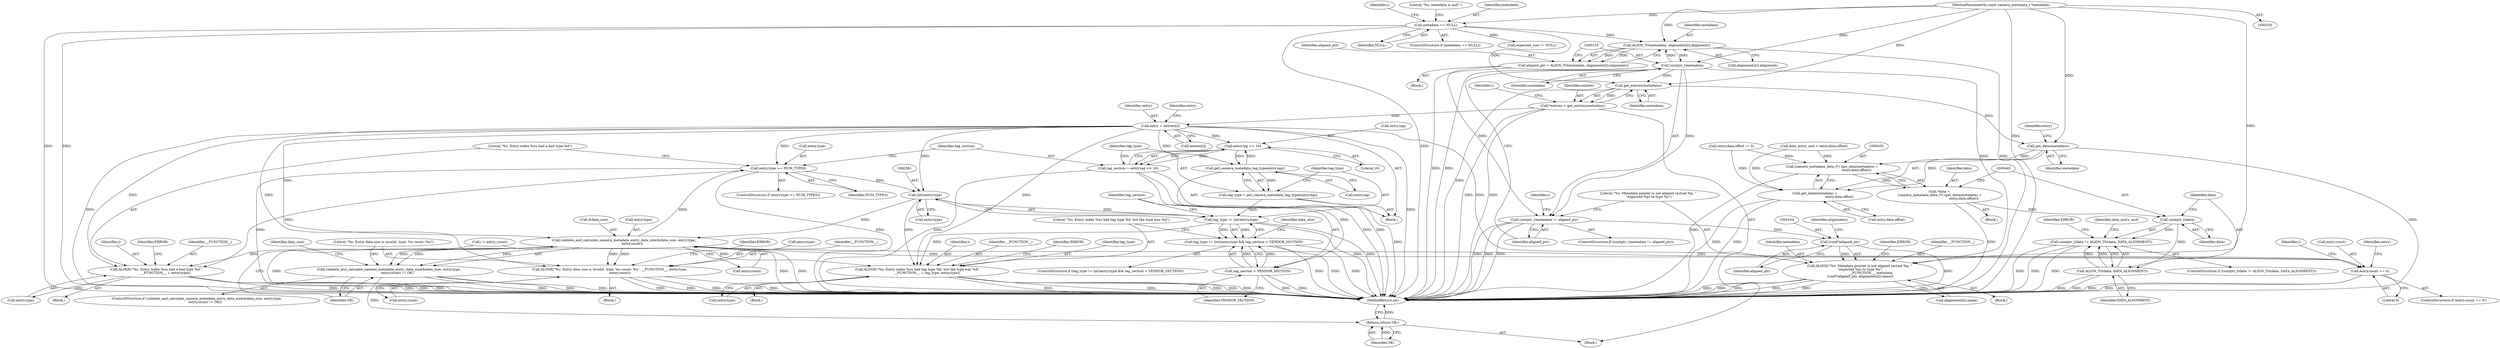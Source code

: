 digraph "0_Android_8e7a2b4d13bff03973dbad2bfb88a04296140433_0@array" {
"1000145" [label="(Call,ALIGN_TO(metadata, alignments[i].alignment))"];
"1000154" [label="(Call,(uintptr_t)metadata)"];
"1000145" [label="(Call,ALIGN_TO(metadata, alignments[i].alignment))"];
"1000110" [label="(Call,metadata == NULL)"];
"1000106" [label="(MethodParameterIn,const camera_metadata_t *metadata)"];
"1000143" [label="(Call,aligned_ptr = ALIGN_TO(metadata, alignments[i].alignment))"];
"1000153" [label="(Call,(uintptr_t)metadata != aligned_ptr)"];
"1000163" [label="(Call,(void*)aligned_ptr)"];
"1000159" [label="(Call,ALOGE(\"%s: Metadata pointer is not aligned (actual %p, \"\n \"expected %p) to type %s\",\n                      __FUNCTION__, metadata,\n (void*)aligned_ptr, alignments[i].name))"];
"1000300" [label="(Call,get_entries(metadata))"];
"1000298" [label="(Call,*entries = get_entries(metadata))"];
"1000340" [label="(Call,entry = entries[i])"];
"1000346" [label="(Call,entry.type >= NUM_TYPES)"];
"1000352" [label="(Call,ALOGE(\"%s: Entry index %zu had a bad type %d\",\n                  __FUNCTION__, i, entry.type))"];
"1000380" [label="(Call,(int)entry.type)"];
"1000378" [label="(Call,tag_type != (int)entry.type)"];
"1000377" [label="(Call,tag_type != (int)entry.type && tag_section < VENDOR_SECTION)"];
"1000389" [label="(Call,ALOGE(\"%s: Entry index %zu had tag type %d, but the type was %d\",\n                  __FUNCTION__, i, tag_type, entry.type))"];
"1000402" [label="(Call,validate_and_calculate_camera_metadata_entry_data_size(&data_size, entry.type,\n                entry.count))"];
"1000401" [label="(Call,validate_and_calculate_camera_metadata_entry_data_size(&data_size, entry.type,\n                entry.count) != OK)"];
"1000499" [label="(Return,return OK;)"];
"1000413" [label="(Call,ALOGE(\"%s: Entry data size is invalid. type: %u count: %u\", __FUNCTION__, entry.type,\n                    entry.count))"];
"1000482" [label="(Call,entry.count == 0)"];
"1000364" [label="(Call,entry.tag >> 16)"];
"1000362" [label="(Call,tag_section = entry.tag >> 16)"];
"1000385" [label="(Call,tag_section < VENDOR_SECTION)"];
"1000372" [label="(Call,get_camera_metadata_tag_type(entry.tag))"];
"1000370" [label="(Call,tag_type = get_camera_metadata_tag_type(entry.tag))"];
"1000435" [label="(Call,get_data(metadata))"];
"1000432" [label="(Call,(camera_metadata_data_t*) (get_data(metadata) +\n                                               entry.data.offset))"];
"1000430" [label="(Call,*data =\n (camera_metadata_data_t*) (get_data(metadata) +\n                                               entry.data.offset))"];
"1000444" [label="(Call,(uintptr_t)data)"];
"1000443" [label="(Call,(uintptr_t)data != ALIGN_TO(data, DATA_ALIGNMENT))"];
"1000447" [label="(Call,ALIGN_TO(data, DATA_ALIGNMENT))"];
"1000434" [label="(Call,get_data(metadata) +\n                                               entry.data.offset)"];
"1000385" [label="(Call,tag_section < VENDOR_SECTION)"];
"1000486" [label="(Literal,0)"];
"1000128" [label="(Identifier,i)"];
"1000311" [label="(Identifier,i)"];
"1000362" [label="(Call,tag_section = entry.tag >> 16)"];
"1000386" [label="(Identifier,tag_section)"];
"1000373" [label="(Call,entry.tag)"];
"1000301" [label="(Identifier,metadata)"];
"1000380" [label="(Call,(int)entry.type)"];
"1000141" [label="(Block,)"];
"1000156" [label="(Identifier,metadata)"];
"1000390" [label="(Literal,\"%s: Entry index %zu had tag type %d, but the type was %d\")"];
"1000346" [label="(Call,entry.type >= NUM_TYPES)"];
"1000404" [label="(Identifier,data_size)"];
"1000146" [label="(Identifier,metadata)"];
"1000402" [label="(Call,validate_and_calculate_camera_metadata_entry_data_size(&data_size, entry.type,\n                entry.count))"];
"1000162" [label="(Identifier,metadata)"];
"1000426" [label="(Identifier,data_size)"];
"1000154" [label="(Call,(uintptr_t)metadata)"];
"1000115" [label="(Literal,\"%s: metadata is null!\")"];
"1000145" [label="(Call,ALIGN_TO(metadata, alignments[i].alignment))"];
"1000447" [label="(Call,ALIGN_TO(data, DATA_ALIGNMENT))"];
"1000356" [label="(Call,entry.type)"];
"1000431" [label="(Identifier,data)"];
"1000379" [label="(Identifier,tag_type)"];
"1000352" [label="(Call,ALOGE(\"%s: Entry index %zu had a bad type %d\",\n                  __FUNCTION__, i, entry.type))"];
"1000144" [label="(Identifier,aligned_ptr)"];
"1000401" [label="(Call,validate_and_calculate_camera_metadata_entry_data_size(&data_size, entry.type,\n                entry.count) != OK)"];
"1000446" [label="(Identifier,data)"];
"1000143" [label="(Call,aligned_ptr = ALIGN_TO(metadata, alignments[i].alignment))"];
"1000398" [label="(Identifier,ERROR)"];
"1000371" [label="(Identifier,tag_type)"];
"1000483" [label="(Call,entry.count)"];
"1000109" [label="(ControlStructure,if (metadata == NULL))"];
"1000414" [label="(Literal,\"%s: Entry data size is invalid. type: %u count: %u\")"];
"1000443" [label="(Call,(uintptr_t)data != ALIGN_TO(data, DATA_ALIGNMENT))"];
"1000340" [label="(Call,entry = entries[i])"];
"1000432" [label="(Call,(camera_metadata_data_t*) (get_data(metadata) +\n                                               entry.data.offset))"];
"1000161" [label="(Identifier,__FUNCTION__)"];
"1000160" [label="(Literal,\"%s: Metadata pointer is not aligned (actual %p, \"\n \"expected %p) to type %s\")"];
"1000492" [label="(Identifier,entry)"];
"1000452" [label="(Identifier,ERROR)"];
"1000341" [label="(Identifier,entry)"];
"1000489" [label="(Call,entry.data.offset != 0)"];
"1000168" [label="(Identifier,alignments)"];
"1000423" [label="(Identifier,ERROR)"];
"1000428" [label="(Block,)"];
"1000400" [label="(ControlStructure,if (validate_and_calculate_camera_metadata_entry_data_size(&data_size, entry.type,\n                entry.count) != OK))"];
"1000365" [label="(Call,entry.tag)"];
"1000405" [label="(Call,entry.type)"];
"1000378" [label="(Call,tag_type != (int)entry.type)"];
"1000351" [label="(Block,)"];
"1000436" [label="(Identifier,metadata)"];
"1000348" [label="(Identifier,entry)"];
"1000444" [label="(Call,(uintptr_t)data)"];
"1000482" [label="(Call,entry.count == 0)"];
"1000387" [label="(Identifier,VENDOR_SECTION)"];
"1000175" [label="(Call,expected_size != NULL)"];
"1000370" [label="(Call,tag_type = get_camera_metadata_tag_type(entry.tag))"];
"1000437" [label="(Call,entry.data.offset)"];
"1000345" [label="(ControlStructure,if (entry.type >= NUM_TYPES))"];
"1000360" [label="(Identifier,ERROR)"];
"1000372" [label="(Call,get_camera_metadata_tag_type(entry.tag))"];
"1000448" [label="(Identifier,data)"];
"1000157" [label="(Identifier,aligned_ptr)"];
"1000111" [label="(Identifier,metadata)"];
"1000110" [label="(Call,metadata == NULL)"];
"1000305" [label="(Identifier,i)"];
"1000465" [label="(Call,data_entry_end < entry.data.offset)"];
"1000449" [label="(Identifier,DATA_ALIGNMENT)"];
"1000147" [label="(Call,alignments[i].alignment)"];
"1000108" [label="(Block,)"];
"1000354" [label="(Identifier,__FUNCTION__)"];
"1000393" [label="(Identifier,tag_type)"];
"1000299" [label="(Identifier,entries)"];
"1000376" [label="(ControlStructure,if (tag_type != (int)entry.type && tag_section < VENDOR_SECTION))"];
"1000153" [label="(Call,(uintptr_t)metadata != aligned_ptr)"];
"1000300" [label="(Call,get_entries(metadata))"];
"1000106" [label="(MethodParameterIn,const camera_metadata_t *metadata)"];
"1000347" [label="(Call,entry.type)"];
"1000368" [label="(Literal,16)"];
"1000408" [label="(Call,entry.count)"];
"1000152" [label="(ControlStructure,if ((uintptr_t)metadata != aligned_ptr))"];
"1000394" [label="(Call,entry.type)"];
"1000158" [label="(Block,)"];
"1000403" [label="(Call,&data_size)"];
"1000389" [label="(Call,ALOGE(\"%s: Entry index %zu had tag type %d, but the type was %d\",\n                  __FUNCTION__, i, tag_type, entry.type))"];
"1000342" [label="(Call,entries[i])"];
"1000392" [label="(Identifier,i)"];
"1000364" [label="(Call,entry.tag >> 16)"];
"1000481" [label="(ControlStructure,if (entry.count == 0))"];
"1000439" [label="(Identifier,entry)"];
"1000166" [label="(Call,alignments[i].name)"];
"1000388" [label="(Block,)"];
"1000307" [label="(Call,i < entry_count)"];
"1000382" [label="(Call,entry.type)"];
"1000413" [label="(Call,ALOGE(\"%s: Entry data size is invalid. type: %u count: %u\", __FUNCTION__, entry.type,\n                    entry.count))"];
"1000355" [label="(Identifier,i)"];
"1000500" [label="(Identifier,OK)"];
"1000411" [label="(Identifier,OK)"];
"1000416" [label="(Call,entry.type)"];
"1000499" [label="(Return,return OK;)"];
"1000140" [label="(Identifier,i)"];
"1000165" [label="(Identifier,aligned_ptr)"];
"1000353" [label="(Literal,\"%s: Entry index %zu had a bad type %d\")"];
"1000298" [label="(Call,*entries = get_entries(metadata))"];
"1000312" [label="(Block,)"];
"1000391" [label="(Identifier,__FUNCTION__)"];
"1000501" [label="(MethodReturn,int)"];
"1000419" [label="(Call,entry.count)"];
"1000159" [label="(Call,ALOGE(\"%s: Metadata pointer is not aligned (actual %p, \"\n \"expected %p) to type %s\",\n                      __FUNCTION__, metadata,\n (void*)aligned_ptr, alignments[i].name))"];
"1000112" [label="(Identifier,NULL)"];
"1000377" [label="(Call,tag_type != (int)entry.type && tag_section < VENDOR_SECTION)"];
"1000163" [label="(Call,(void*)aligned_ptr)"];
"1000350" [label="(Identifier,NUM_TYPES)"];
"1000434" [label="(Call,get_data(metadata) +\n                                               entry.data.offset)"];
"1000430" [label="(Call,*data =\n (camera_metadata_data_t*) (get_data(metadata) +\n                                               entry.data.offset))"];
"1000412" [label="(Block,)"];
"1000455" [label="(Identifier,data_entry_end)"];
"1000415" [label="(Identifier,__FUNCTION__)"];
"1000172" [label="(Identifier,ERROR)"];
"1000442" [label="(ControlStructure,if ((uintptr_t)data != ALIGN_TO(data, DATA_ALIGNMENT)))"];
"1000363" [label="(Identifier,tag_section)"];
"1000435" [label="(Call,get_data(metadata))"];
"1000145" -> "1000143"  [label="AST: "];
"1000145" -> "1000147"  [label="CFG: "];
"1000146" -> "1000145"  [label="AST: "];
"1000147" -> "1000145"  [label="AST: "];
"1000143" -> "1000145"  [label="CFG: "];
"1000145" -> "1000501"  [label="DDG: "];
"1000145" -> "1000143"  [label="DDG: "];
"1000145" -> "1000143"  [label="DDG: "];
"1000154" -> "1000145"  [label="DDG: "];
"1000110" -> "1000145"  [label="DDG: "];
"1000106" -> "1000145"  [label="DDG: "];
"1000145" -> "1000154"  [label="DDG: "];
"1000154" -> "1000153"  [label="AST: "];
"1000154" -> "1000156"  [label="CFG: "];
"1000155" -> "1000154"  [label="AST: "];
"1000156" -> "1000154"  [label="AST: "];
"1000157" -> "1000154"  [label="CFG: "];
"1000154" -> "1000501"  [label="DDG: "];
"1000154" -> "1000153"  [label="DDG: "];
"1000106" -> "1000154"  [label="DDG: "];
"1000154" -> "1000159"  [label="DDG: "];
"1000154" -> "1000300"  [label="DDG: "];
"1000110" -> "1000109"  [label="AST: "];
"1000110" -> "1000112"  [label="CFG: "];
"1000111" -> "1000110"  [label="AST: "];
"1000112" -> "1000110"  [label="AST: "];
"1000115" -> "1000110"  [label="CFG: "];
"1000128" -> "1000110"  [label="CFG: "];
"1000110" -> "1000501"  [label="DDG: "];
"1000110" -> "1000501"  [label="DDG: "];
"1000110" -> "1000501"  [label="DDG: "];
"1000106" -> "1000110"  [label="DDG: "];
"1000110" -> "1000175"  [label="DDG: "];
"1000110" -> "1000300"  [label="DDG: "];
"1000106" -> "1000105"  [label="AST: "];
"1000106" -> "1000501"  [label="DDG: "];
"1000106" -> "1000159"  [label="DDG: "];
"1000106" -> "1000300"  [label="DDG: "];
"1000106" -> "1000435"  [label="DDG: "];
"1000143" -> "1000141"  [label="AST: "];
"1000144" -> "1000143"  [label="AST: "];
"1000155" -> "1000143"  [label="CFG: "];
"1000143" -> "1000501"  [label="DDG: "];
"1000143" -> "1000153"  [label="DDG: "];
"1000153" -> "1000152"  [label="AST: "];
"1000153" -> "1000157"  [label="CFG: "];
"1000157" -> "1000153"  [label="AST: "];
"1000160" -> "1000153"  [label="CFG: "];
"1000140" -> "1000153"  [label="CFG: "];
"1000153" -> "1000501"  [label="DDG: "];
"1000153" -> "1000501"  [label="DDG: "];
"1000153" -> "1000501"  [label="DDG: "];
"1000153" -> "1000163"  [label="DDG: "];
"1000163" -> "1000159"  [label="AST: "];
"1000163" -> "1000165"  [label="CFG: "];
"1000164" -> "1000163"  [label="AST: "];
"1000165" -> "1000163"  [label="AST: "];
"1000168" -> "1000163"  [label="CFG: "];
"1000163" -> "1000501"  [label="DDG: "];
"1000163" -> "1000159"  [label="DDG: "];
"1000159" -> "1000158"  [label="AST: "];
"1000159" -> "1000166"  [label="CFG: "];
"1000160" -> "1000159"  [label="AST: "];
"1000161" -> "1000159"  [label="AST: "];
"1000162" -> "1000159"  [label="AST: "];
"1000166" -> "1000159"  [label="AST: "];
"1000172" -> "1000159"  [label="CFG: "];
"1000159" -> "1000501"  [label="DDG: "];
"1000159" -> "1000501"  [label="DDG: "];
"1000159" -> "1000501"  [label="DDG: "];
"1000159" -> "1000501"  [label="DDG: "];
"1000159" -> "1000501"  [label="DDG: "];
"1000300" -> "1000298"  [label="AST: "];
"1000300" -> "1000301"  [label="CFG: "];
"1000301" -> "1000300"  [label="AST: "];
"1000298" -> "1000300"  [label="CFG: "];
"1000300" -> "1000501"  [label="DDG: "];
"1000300" -> "1000298"  [label="DDG: "];
"1000300" -> "1000435"  [label="DDG: "];
"1000298" -> "1000108"  [label="AST: "];
"1000299" -> "1000298"  [label="AST: "];
"1000305" -> "1000298"  [label="CFG: "];
"1000298" -> "1000501"  [label="DDG: "];
"1000298" -> "1000501"  [label="DDG: "];
"1000298" -> "1000340"  [label="DDG: "];
"1000340" -> "1000312"  [label="AST: "];
"1000340" -> "1000342"  [label="CFG: "];
"1000341" -> "1000340"  [label="AST: "];
"1000342" -> "1000340"  [label="AST: "];
"1000348" -> "1000340"  [label="CFG: "];
"1000340" -> "1000501"  [label="DDG: "];
"1000340" -> "1000501"  [label="DDG: "];
"1000340" -> "1000346"  [label="DDG: "];
"1000340" -> "1000352"  [label="DDG: "];
"1000340" -> "1000364"  [label="DDG: "];
"1000340" -> "1000372"  [label="DDG: "];
"1000340" -> "1000380"  [label="DDG: "];
"1000340" -> "1000389"  [label="DDG: "];
"1000340" -> "1000402"  [label="DDG: "];
"1000340" -> "1000413"  [label="DDG: "];
"1000340" -> "1000482"  [label="DDG: "];
"1000346" -> "1000345"  [label="AST: "];
"1000346" -> "1000350"  [label="CFG: "];
"1000347" -> "1000346"  [label="AST: "];
"1000350" -> "1000346"  [label="AST: "];
"1000353" -> "1000346"  [label="CFG: "];
"1000363" -> "1000346"  [label="CFG: "];
"1000346" -> "1000501"  [label="DDG: "];
"1000346" -> "1000501"  [label="DDG: "];
"1000402" -> "1000346"  [label="DDG: "];
"1000346" -> "1000352"  [label="DDG: "];
"1000346" -> "1000380"  [label="DDG: "];
"1000352" -> "1000351"  [label="AST: "];
"1000352" -> "1000356"  [label="CFG: "];
"1000353" -> "1000352"  [label="AST: "];
"1000354" -> "1000352"  [label="AST: "];
"1000355" -> "1000352"  [label="AST: "];
"1000356" -> "1000352"  [label="AST: "];
"1000360" -> "1000352"  [label="CFG: "];
"1000352" -> "1000501"  [label="DDG: "];
"1000352" -> "1000501"  [label="DDG: "];
"1000352" -> "1000501"  [label="DDG: "];
"1000352" -> "1000501"  [label="DDG: "];
"1000307" -> "1000352"  [label="DDG: "];
"1000380" -> "1000378"  [label="AST: "];
"1000380" -> "1000382"  [label="CFG: "];
"1000381" -> "1000380"  [label="AST: "];
"1000382" -> "1000380"  [label="AST: "];
"1000378" -> "1000380"  [label="CFG: "];
"1000380" -> "1000378"  [label="DDG: "];
"1000380" -> "1000389"  [label="DDG: "];
"1000380" -> "1000402"  [label="DDG: "];
"1000378" -> "1000377"  [label="AST: "];
"1000379" -> "1000378"  [label="AST: "];
"1000386" -> "1000378"  [label="CFG: "];
"1000377" -> "1000378"  [label="CFG: "];
"1000378" -> "1000501"  [label="DDG: "];
"1000378" -> "1000501"  [label="DDG: "];
"1000378" -> "1000377"  [label="DDG: "];
"1000378" -> "1000377"  [label="DDG: "];
"1000370" -> "1000378"  [label="DDG: "];
"1000378" -> "1000389"  [label="DDG: "];
"1000377" -> "1000376"  [label="AST: "];
"1000377" -> "1000385"  [label="CFG: "];
"1000385" -> "1000377"  [label="AST: "];
"1000390" -> "1000377"  [label="CFG: "];
"1000404" -> "1000377"  [label="CFG: "];
"1000377" -> "1000501"  [label="DDG: "];
"1000377" -> "1000501"  [label="DDG: "];
"1000377" -> "1000501"  [label="DDG: "];
"1000385" -> "1000377"  [label="DDG: "];
"1000385" -> "1000377"  [label="DDG: "];
"1000389" -> "1000388"  [label="AST: "];
"1000389" -> "1000394"  [label="CFG: "];
"1000390" -> "1000389"  [label="AST: "];
"1000391" -> "1000389"  [label="AST: "];
"1000392" -> "1000389"  [label="AST: "];
"1000393" -> "1000389"  [label="AST: "];
"1000394" -> "1000389"  [label="AST: "];
"1000398" -> "1000389"  [label="CFG: "];
"1000389" -> "1000501"  [label="DDG: "];
"1000389" -> "1000501"  [label="DDG: "];
"1000389" -> "1000501"  [label="DDG: "];
"1000389" -> "1000501"  [label="DDG: "];
"1000389" -> "1000501"  [label="DDG: "];
"1000307" -> "1000389"  [label="DDG: "];
"1000402" -> "1000401"  [label="AST: "];
"1000402" -> "1000408"  [label="CFG: "];
"1000403" -> "1000402"  [label="AST: "];
"1000405" -> "1000402"  [label="AST: "];
"1000408" -> "1000402"  [label="AST: "];
"1000411" -> "1000402"  [label="CFG: "];
"1000402" -> "1000501"  [label="DDG: "];
"1000402" -> "1000501"  [label="DDG: "];
"1000402" -> "1000501"  [label="DDG: "];
"1000402" -> "1000401"  [label="DDG: "];
"1000402" -> "1000401"  [label="DDG: "];
"1000402" -> "1000401"  [label="DDG: "];
"1000482" -> "1000402"  [label="DDG: "];
"1000402" -> "1000413"  [label="DDG: "];
"1000402" -> "1000413"  [label="DDG: "];
"1000402" -> "1000482"  [label="DDG: "];
"1000401" -> "1000400"  [label="AST: "];
"1000401" -> "1000411"  [label="CFG: "];
"1000411" -> "1000401"  [label="AST: "];
"1000414" -> "1000401"  [label="CFG: "];
"1000426" -> "1000401"  [label="CFG: "];
"1000401" -> "1000501"  [label="DDG: "];
"1000401" -> "1000501"  [label="DDG: "];
"1000401" -> "1000501"  [label="DDG: "];
"1000401" -> "1000499"  [label="DDG: "];
"1000499" -> "1000108"  [label="AST: "];
"1000499" -> "1000500"  [label="CFG: "];
"1000500" -> "1000499"  [label="AST: "];
"1000501" -> "1000499"  [label="CFG: "];
"1000499" -> "1000501"  [label="DDG: "];
"1000500" -> "1000499"  [label="DDG: "];
"1000413" -> "1000412"  [label="AST: "];
"1000413" -> "1000419"  [label="CFG: "];
"1000414" -> "1000413"  [label="AST: "];
"1000415" -> "1000413"  [label="AST: "];
"1000416" -> "1000413"  [label="AST: "];
"1000419" -> "1000413"  [label="AST: "];
"1000423" -> "1000413"  [label="CFG: "];
"1000413" -> "1000501"  [label="DDG: "];
"1000413" -> "1000501"  [label="DDG: "];
"1000413" -> "1000501"  [label="DDG: "];
"1000413" -> "1000501"  [label="DDG: "];
"1000482" -> "1000481"  [label="AST: "];
"1000482" -> "1000486"  [label="CFG: "];
"1000483" -> "1000482"  [label="AST: "];
"1000486" -> "1000482"  [label="AST: "];
"1000492" -> "1000482"  [label="CFG: "];
"1000311" -> "1000482"  [label="CFG: "];
"1000482" -> "1000501"  [label="DDG: "];
"1000482" -> "1000501"  [label="DDG: "];
"1000364" -> "1000362"  [label="AST: "];
"1000364" -> "1000368"  [label="CFG: "];
"1000365" -> "1000364"  [label="AST: "];
"1000368" -> "1000364"  [label="AST: "];
"1000362" -> "1000364"  [label="CFG: "];
"1000364" -> "1000362"  [label="DDG: "];
"1000364" -> "1000362"  [label="DDG: "];
"1000372" -> "1000364"  [label="DDG: "];
"1000364" -> "1000372"  [label="DDG: "];
"1000362" -> "1000312"  [label="AST: "];
"1000363" -> "1000362"  [label="AST: "];
"1000371" -> "1000362"  [label="CFG: "];
"1000362" -> "1000501"  [label="DDG: "];
"1000362" -> "1000501"  [label="DDG: "];
"1000362" -> "1000385"  [label="DDG: "];
"1000385" -> "1000387"  [label="CFG: "];
"1000386" -> "1000385"  [label="AST: "];
"1000387" -> "1000385"  [label="AST: "];
"1000385" -> "1000501"  [label="DDG: "];
"1000385" -> "1000501"  [label="DDG: "];
"1000372" -> "1000370"  [label="AST: "];
"1000372" -> "1000373"  [label="CFG: "];
"1000373" -> "1000372"  [label="AST: "];
"1000370" -> "1000372"  [label="CFG: "];
"1000372" -> "1000501"  [label="DDG: "];
"1000372" -> "1000370"  [label="DDG: "];
"1000370" -> "1000312"  [label="AST: "];
"1000371" -> "1000370"  [label="AST: "];
"1000379" -> "1000370"  [label="CFG: "];
"1000370" -> "1000501"  [label="DDG: "];
"1000435" -> "1000434"  [label="AST: "];
"1000435" -> "1000436"  [label="CFG: "];
"1000436" -> "1000435"  [label="AST: "];
"1000439" -> "1000435"  [label="CFG: "];
"1000435" -> "1000501"  [label="DDG: "];
"1000435" -> "1000432"  [label="DDG: "];
"1000435" -> "1000434"  [label="DDG: "];
"1000432" -> "1000430"  [label="AST: "];
"1000432" -> "1000434"  [label="CFG: "];
"1000433" -> "1000432"  [label="AST: "];
"1000434" -> "1000432"  [label="AST: "];
"1000430" -> "1000432"  [label="CFG: "];
"1000432" -> "1000501"  [label="DDG: "];
"1000432" -> "1000430"  [label="DDG: "];
"1000465" -> "1000432"  [label="DDG: "];
"1000489" -> "1000432"  [label="DDG: "];
"1000430" -> "1000428"  [label="AST: "];
"1000431" -> "1000430"  [label="AST: "];
"1000445" -> "1000430"  [label="CFG: "];
"1000430" -> "1000501"  [label="DDG: "];
"1000430" -> "1000444"  [label="DDG: "];
"1000444" -> "1000443"  [label="AST: "];
"1000444" -> "1000446"  [label="CFG: "];
"1000445" -> "1000444"  [label="AST: "];
"1000446" -> "1000444"  [label="AST: "];
"1000448" -> "1000444"  [label="CFG: "];
"1000444" -> "1000443"  [label="DDG: "];
"1000444" -> "1000447"  [label="DDG: "];
"1000443" -> "1000442"  [label="AST: "];
"1000443" -> "1000447"  [label="CFG: "];
"1000447" -> "1000443"  [label="AST: "];
"1000452" -> "1000443"  [label="CFG: "];
"1000455" -> "1000443"  [label="CFG: "];
"1000443" -> "1000501"  [label="DDG: "];
"1000443" -> "1000501"  [label="DDG: "];
"1000443" -> "1000501"  [label="DDG: "];
"1000447" -> "1000443"  [label="DDG: "];
"1000447" -> "1000443"  [label="DDG: "];
"1000447" -> "1000449"  [label="CFG: "];
"1000448" -> "1000447"  [label="AST: "];
"1000449" -> "1000447"  [label="AST: "];
"1000447" -> "1000501"  [label="DDG: "];
"1000447" -> "1000501"  [label="DDG: "];
"1000434" -> "1000437"  [label="CFG: "];
"1000437" -> "1000434"  [label="AST: "];
"1000434" -> "1000501"  [label="DDG: "];
"1000434" -> "1000501"  [label="DDG: "];
"1000465" -> "1000434"  [label="DDG: "];
"1000489" -> "1000434"  [label="DDG: "];
}
